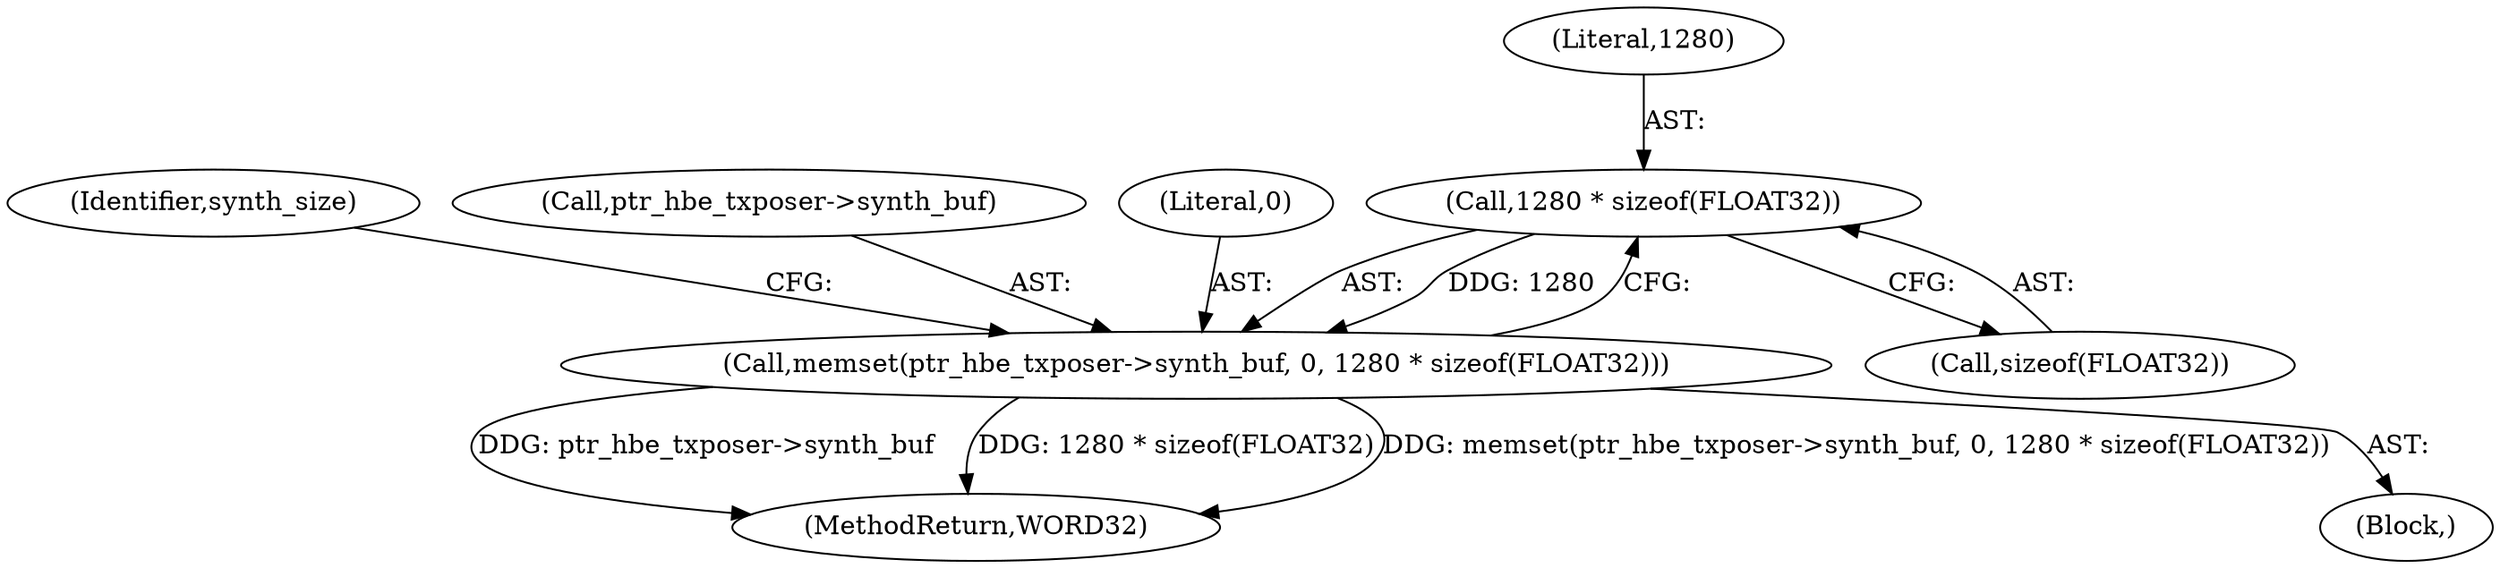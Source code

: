 digraph "0_Android_04e8cd58f075bec5892e369c8deebca9c67e855c_4@API" {
"1000218" [label="(Call,1280 * sizeof(FLOAT32))"];
"1000213" [label="(Call,memset(ptr_hbe_txposer->synth_buf, 0, 1280 * sizeof(FLOAT32)))"];
"1000223" [label="(Identifier,synth_size)"];
"1000571" [label="(MethodReturn,WORD32)"];
"1000213" [label="(Call,memset(ptr_hbe_txposer->synth_buf, 0, 1280 * sizeof(FLOAT32)))"];
"1000114" [label="(Block,)"];
"1000214" [label="(Call,ptr_hbe_txposer->synth_buf)"];
"1000219" [label="(Literal,1280)"];
"1000220" [label="(Call,sizeof(FLOAT32))"];
"1000217" [label="(Literal,0)"];
"1000218" [label="(Call,1280 * sizeof(FLOAT32))"];
"1000218" -> "1000213"  [label="AST: "];
"1000218" -> "1000220"  [label="CFG: "];
"1000219" -> "1000218"  [label="AST: "];
"1000220" -> "1000218"  [label="AST: "];
"1000213" -> "1000218"  [label="CFG: "];
"1000218" -> "1000213"  [label="DDG: 1280"];
"1000213" -> "1000114"  [label="AST: "];
"1000214" -> "1000213"  [label="AST: "];
"1000217" -> "1000213"  [label="AST: "];
"1000223" -> "1000213"  [label="CFG: "];
"1000213" -> "1000571"  [label="DDG: ptr_hbe_txposer->synth_buf"];
"1000213" -> "1000571"  [label="DDG: 1280 * sizeof(FLOAT32)"];
"1000213" -> "1000571"  [label="DDG: memset(ptr_hbe_txposer->synth_buf, 0, 1280 * sizeof(FLOAT32))"];
}

